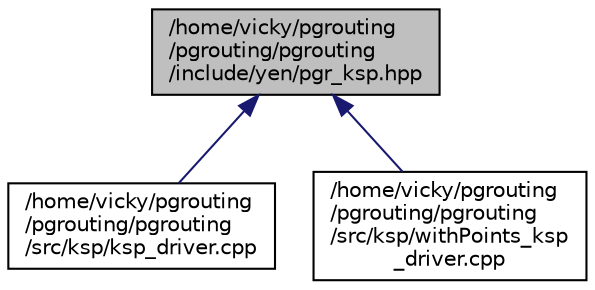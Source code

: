 digraph "/home/vicky/pgrouting/pgrouting/pgrouting/include/yen/pgr_ksp.hpp"
{
  edge [fontname="Helvetica",fontsize="10",labelfontname="Helvetica",labelfontsize="10"];
  node [fontname="Helvetica",fontsize="10",shape=record];
  Node1 [label="/home/vicky/pgrouting\l/pgrouting/pgrouting\l/include/yen/pgr_ksp.hpp",height=0.2,width=0.4,color="black", fillcolor="grey75", style="filled", fontcolor="black"];
  Node1 -> Node2 [dir="back",color="midnightblue",fontsize="10",style="solid",fontname="Helvetica"];
  Node2 [label="/home/vicky/pgrouting\l/pgrouting/pgrouting\l/src/ksp/ksp_driver.cpp",height=0.2,width=0.4,color="black", fillcolor="white", style="filled",URL="$ksp__driver_8cpp.html"];
  Node1 -> Node3 [dir="back",color="midnightblue",fontsize="10",style="solid",fontname="Helvetica"];
  Node3 [label="/home/vicky/pgrouting\l/pgrouting/pgrouting\l/src/ksp/withPoints_ksp\l_driver.cpp",height=0.2,width=0.4,color="black", fillcolor="white", style="filled",URL="$withPoints__ksp__driver_8cpp.html"];
}
